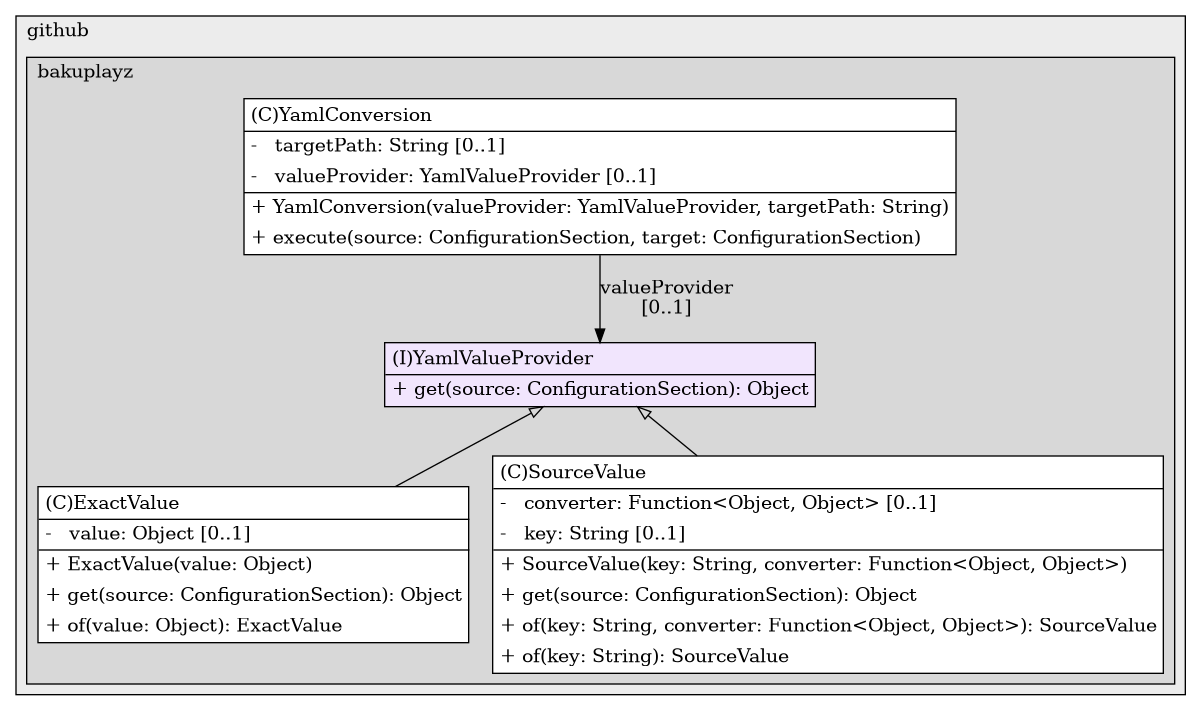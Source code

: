 @startuml

/' diagram meta data start
config=StructureConfiguration;
{
  "projectClassification": {
    "searchMode": "OpenProject", // OpenProject, AllProjects
    "includedProjects": "",
    "pathEndKeywords": "*.impl",
    "isClientPath": "",
    "isClientName": "",
    "isTestPath": "",
    "isTestName": "",
    "isMappingPath": "",
    "isMappingName": "",
    "isDataAccessPath": "",
    "isDataAccessName": "",
    "isDataStructurePath": "",
    "isDataStructureName": "",
    "isInterfaceStructuresPath": "",
    "isInterfaceStructuresName": "",
    "isEntryPointPath": "",
    "isEntryPointName": "",
    "treatFinalFieldsAsMandatory": false
  },
  "graphRestriction": {
    "classPackageExcludeFilter": "",
    "classPackageIncludeFilter": "",
    "classNameExcludeFilter": "",
    "classNameIncludeFilter": "",
    "methodNameExcludeFilter": "",
    "methodNameIncludeFilter": "",
    "removeByInheritance": "", // inheritance/annotation based filtering is done in a second step
    "removeByAnnotation": "",
    "removeByClassPackage": "", // cleanup the graph after inheritance/annotation based filtering is done
    "removeByClassName": "",
    "cutMappings": false,
    "cutEnum": true,
    "cutTests": true,
    "cutClient": true,
    "cutDataAccess": false,
    "cutInterfaceStructures": false,
    "cutDataStructures": false,
    "cutGetterAndSetter": true,
    "cutConstructors": false
  },
  "graphTraversal": {
    "forwardDepth": 3,
    "backwardDepth": 3,
    "classPackageExcludeFilter": "",
    "classPackageIncludeFilter": "",
    "classNameExcludeFilter": "",
    "classNameIncludeFilter": "",
    "methodNameExcludeFilter": "",
    "methodNameIncludeFilter": "",
    "hideMappings": false,
    "hideDataStructures": false,
    "hidePrivateMethods": true,
    "hideInterfaceCalls": true, // indirection: implementation -> interface (is hidden) -> implementation
    "onlyShowApplicationEntryPoints": false, // root node is included
    "useMethodCallsForStructureDiagram": "ForwardOnly" // ForwardOnly, BothDirections, No
  },
  "details": {
    "aggregation": "GroupByClass", // ByClass, GroupByClass, None
    "showClassGenericTypes": true,
    "showMethods": true,
    "showMethodParameterNames": true,
    "showMethodParameterTypes": true,
    "showMethodReturnType": true,
    "showPackageLevels": 2,
    "showDetailedClassStructure": true
  },
  "rootClass": "com.github.bakuplayz.cropclick.configs.converter.base.YamlValueProvider",
  "extensionCallbackMethod": "" // qualified.class.name#methodName - signature: public static String method(String)
}
diagram meta data end '/



digraph g {
    rankdir="TB"
    splines=polyline
    

'nodes 
subgraph cluster_1245635613 { 
   	label=github
	labeljust=l
	fillcolor="#ececec"
	style=filled
   
   subgraph cluster_1276858162 { 
   	label=bakuplayz
	labeljust=l
	fillcolor="#d8d8d8"
	style=filled
   
   ExactValue1898072641[
	label=<<TABLE BORDER="1" CELLBORDER="0" CELLPADDING="4" CELLSPACING="0">
<TR><TD ALIGN="LEFT" >(C)ExactValue</TD></TR>
<HR/>
<TR><TD ALIGN="LEFT" >-   value: Object [0..1]</TD></TR>
<HR/>
<TR><TD ALIGN="LEFT" >+ ExactValue(value: Object)</TD></TR>
<TR><TD ALIGN="LEFT" >+ get(source: ConfigurationSection): Object</TD></TR>
<TR><TD ALIGN="LEFT" >+ of(value: Object): ExactValue</TD></TR>
</TABLE>>
	style=filled
	margin=0
	shape=plaintext
	fillcolor="#FFFFFF"
];

SourceValue1898072641[
	label=<<TABLE BORDER="1" CELLBORDER="0" CELLPADDING="4" CELLSPACING="0">
<TR><TD ALIGN="LEFT" >(C)SourceValue</TD></TR>
<HR/>
<TR><TD ALIGN="LEFT" >-   converter: Function&lt;Object, Object&gt; [0..1]</TD></TR>
<TR><TD ALIGN="LEFT" >-   key: String [0..1]</TD></TR>
<HR/>
<TR><TD ALIGN="LEFT" >+ SourceValue(key: String, converter: Function&lt;Object, Object&gt;)</TD></TR>
<TR><TD ALIGN="LEFT" >+ get(source: ConfigurationSection): Object</TD></TR>
<TR><TD ALIGN="LEFT" >+ of(key: String, converter: Function&lt;Object, Object&gt;): SourceValue</TD></TR>
<TR><TD ALIGN="LEFT" >+ of(key: String): SourceValue</TD></TR>
</TABLE>>
	style=filled
	margin=0
	shape=plaintext
	fillcolor="#FFFFFF"
];

YamlConversion1898072641[
	label=<<TABLE BORDER="1" CELLBORDER="0" CELLPADDING="4" CELLSPACING="0">
<TR><TD ALIGN="LEFT" >(C)YamlConversion</TD></TR>
<HR/>
<TR><TD ALIGN="LEFT" >-   targetPath: String [0..1]</TD></TR>
<TR><TD ALIGN="LEFT" >-   valueProvider: YamlValueProvider [0..1]</TD></TR>
<HR/>
<TR><TD ALIGN="LEFT" >+ YamlConversion(valueProvider: YamlValueProvider, targetPath: String)</TD></TR>
<TR><TD ALIGN="LEFT" >+ execute(source: ConfigurationSection, target: ConfigurationSection)</TD></TR>
</TABLE>>
	style=filled
	margin=0
	shape=plaintext
	fillcolor="#FFFFFF"
];

YamlValueProvider1898072641[
	label=<<TABLE BORDER="1" CELLBORDER="0" CELLPADDING="4" CELLSPACING="0">
<TR><TD ALIGN="LEFT" >(I)YamlValueProvider</TD></TR>
<HR/>
<TR><TD ALIGN="LEFT" >+ get(source: ConfigurationSection): Object</TD></TR>
</TABLE>>
	style=filled
	margin=0
	shape=plaintext
	fillcolor="#F1E5FD"
];
} 
} 

'edges    
YamlConversion1898072641 -> YamlValueProvider1898072641[label="valueProvider
[0..1]"];
YamlValueProvider1898072641 -> ExactValue1898072641[arrowhead=none, arrowtail=empty, dir=both];
YamlValueProvider1898072641 -> SourceValue1898072641[arrowhead=none, arrowtail=empty, dir=both];
    
}
@enduml